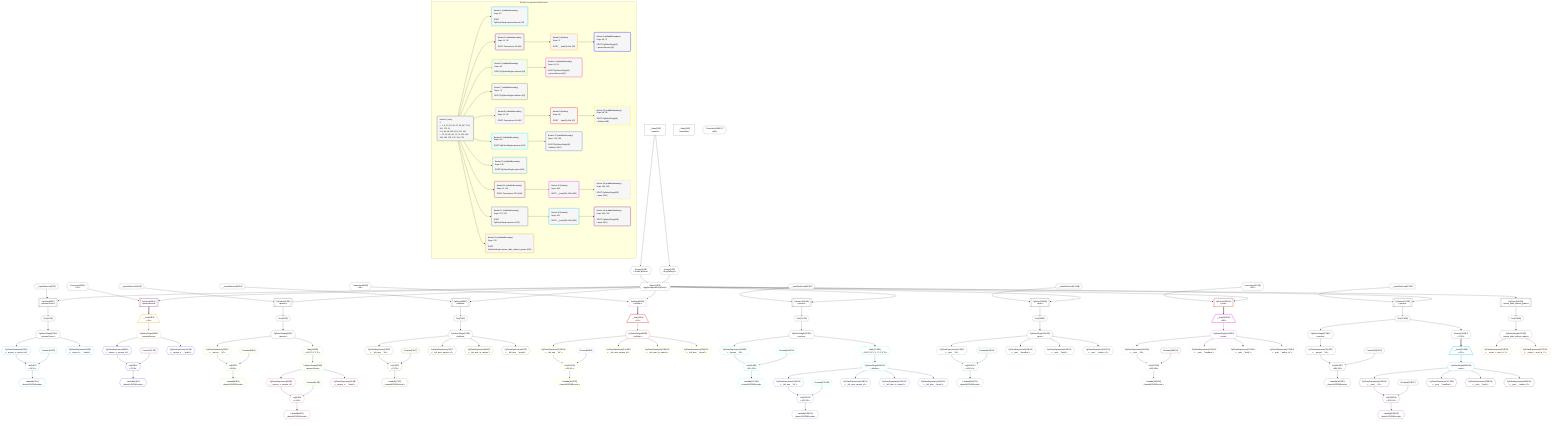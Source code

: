 %%{init: {'themeVariables': { 'fontSize': '12px'}}}%%
graph TD
    classDef path fill:#eee,stroke:#000,color:#000
    classDef plan fill:#fff,stroke-width:1px,color:#000
    classDef itemplan fill:#fff,stroke-width:2px,color:#000
    classDef unbatchedplan fill:#dff,stroke-width:1px,color:#000
    classDef sideeffectplan fill:#fcc,stroke-width:2px,color:#000
    classDef bucket fill:#f6f6f6,color:#000,stroke-width:2px,text-align:left


    %% define steps
    __Value3["__Value[3∈0]<br />ᐸcontextᐳ"]:::plan
    __Value5["__Value[5∈0]<br />ᐸrootValueᐳ"]:::plan
    __InputStaticLeaf7{{"__InputStaticLeaf[7∈0]"}}:::plan
    Access9{{"Access[9∈0]<br />ᐸ3.pgSettingsᐳ"}}:::plan
    Access10{{"Access[10∈0]<br />ᐸ3.withPgClientᐳ"}}:::plan
    Object11{{"Object[11∈0]<br />ᐸ{pgSettings,withPgClient}ᐳ"}}:::plan
    PgSelect8[["PgSelect[8∈0]<br />ᐸpersonSecretᐳ"]]:::plan
    First12{{"First[12∈0]"}}:::plan
    PgSelectSingle13{{"PgSelectSingle[13∈0]<br />ᐸpersonSecretᐳ"}}:::plan
    Constant14{{"Constant[14∈1]"}}:::plan
    PgClassExpression15{{"PgClassExpression[15∈1]<br />ᐸ__person_s...person_id”ᐳ"}}:::plan
    List16{{"List[16∈1]<br />ᐸ14,15ᐳ"}}:::plan
    Lambda17{{"Lambda[17∈1]<br />ᐸbase64JSONEncodeᐳ"}}:::plan
    PgClassExpression19{{"PgClassExpression[19∈1]<br />ᐸ__person_s..._.”sekrit”ᐳ"}}:::plan
    Connection33{{"Connection[33∈0]<br />ᐸ29ᐳ"}}:::plan
    PgSelect34[["PgSelect[34∈2]<br />ᐸpersonSecretᐳ"]]:::plan
    __Item35[/"__Item[35∈3]<br />ᐸ34ᐳ"\]:::itemplan
    PgSelectSingle36{{"PgSelectSingle[36∈3]<br />ᐸpersonSecretᐳ"}}:::plan
    Constant37{{"Constant[37∈2]"}}:::plan
    PgClassExpression38{{"PgClassExpression[38∈4]<br />ᐸ__person_s...person_id”ᐳ"}}:::plan
    List39{{"List[39∈4]<br />ᐸ37,38ᐳ"}}:::plan
    Lambda40{{"Lambda[40∈4]<br />ᐸbase64JSONEncodeᐳ"}}:::plan
    PgClassExpression42{{"PgClassExpression[42∈4]<br />ᐸ__person_s..._.”sekrit”ᐳ"}}:::plan
    __InputStaticLeaf43{{"__InputStaticLeaf[43∈0]"}}:::plan
    PgSelect44[["PgSelect[44∈0]<br />ᐸpersonᐳ"]]:::plan
    First48{{"First[48∈0]"}}:::plan
    PgSelectSingle49{{"PgSelectSingle[49∈0]<br />ᐸpersonᐳ"}}:::plan
    Constant50{{"Constant[50∈5]"}}:::plan
    PgClassExpression51{{"PgClassExpression[51∈5]<br />ᐸ__person__.”id”ᐳ"}}:::plan
    List52{{"List[52∈5]<br />ᐸ50,51ᐳ"}}:::plan
    Lambda53{{"Lambda[53∈5]<br />ᐸbase64JSONEncodeᐳ"}}:::plan
    Map218{{"Map[218∈5]<br />ᐸ49:{”0”:0,”1”:1}ᐳ"}}:::plan
    PgSelectSingle60{{"PgSelectSingle[60∈5]<br />ᐸpersonSecretᐳ"}}:::plan
    Constant61{{"Constant[61∈5]"}}:::plan
    PgClassExpression62{{"PgClassExpression[62∈6]<br />ᐸ__person_s...person_id”ᐳ"}}:::plan
    List63{{"List[63∈6]<br />ᐸ61,62ᐳ"}}:::plan
    Lambda64{{"Lambda[64∈6]<br />ᐸbase64JSONEncodeᐳ"}}:::plan
    PgClassExpression66{{"PgClassExpression[66∈6]<br />ᐸ__person_s..._.”sekrit”ᐳ"}}:::plan
    __InputStaticLeaf67{{"__InputStaticLeaf[67∈0]"}}:::plan
    PgSelect68[["PgSelect[68∈0]<br />ᐸleftArmᐳ"]]:::plan
    First72{{"First[72∈0]"}}:::plan
    PgSelectSingle73{{"PgSelectSingle[73∈0]<br />ᐸleftArmᐳ"}}:::plan
    Constant74{{"Constant[74∈7]"}}:::plan
    PgClassExpression75{{"PgClassExpression[75∈7]<br />ᐸ__left_arm__.”id”ᐳ"}}:::plan
    List76{{"List[76∈7]<br />ᐸ74,75ᐳ"}}:::plan
    Lambda77{{"Lambda[77∈7]<br />ᐸbase64JSONEncodeᐳ"}}:::plan
    PgClassExpression79{{"PgClassExpression[79∈7]<br />ᐸ__left_arm...person_id”ᐳ"}}:::plan
    PgClassExpression80{{"PgClassExpression[80∈7]<br />ᐸ__left_arm...in_metres”ᐳ"}}:::plan
    PgClassExpression81{{"PgClassExpression[81∈7]<br />ᐸ__left_arm__.”mood”ᐳ"}}:::plan
    Connection95{{"Connection[95∈0]<br />ᐸ91ᐳ"}}:::plan
    PgSelect96[["PgSelect[96∈8]<br />ᐸleftArmᐳ"]]:::plan
    __Item97[/"__Item[97∈9]<br />ᐸ96ᐳ"\]:::itemplan
    PgSelectSingle98{{"PgSelectSingle[98∈9]<br />ᐸleftArmᐳ"}}:::plan
    Constant99{{"Constant[99∈8]"}}:::plan
    PgClassExpression100{{"PgClassExpression[100∈10]<br />ᐸ__left_arm__.”id”ᐳ"}}:::plan
    List101{{"List[101∈10]<br />ᐸ99,100ᐳ"}}:::plan
    Lambda102{{"Lambda[102∈10]<br />ᐸbase64JSONEncodeᐳ"}}:::plan
    PgClassExpression104{{"PgClassExpression[104∈10]<br />ᐸ__left_arm...person_id”ᐳ"}}:::plan
    PgClassExpression105{{"PgClassExpression[105∈10]<br />ᐸ__left_arm...in_metres”ᐳ"}}:::plan
    PgClassExpression106{{"PgClassExpression[106∈10]<br />ᐸ__left_arm__.”mood”ᐳ"}}:::plan
    __InputStaticLeaf107{{"__InputStaticLeaf[107∈0]"}}:::plan
    PgSelect108[["PgSelect[108∈0]<br />ᐸpersonᐳ"]]:::plan
    First112{{"First[112∈0]"}}:::plan
    PgSelectSingle113{{"PgSelectSingle[113∈0]<br />ᐸpersonᐳ"}}:::plan
    Constant114{{"Constant[114∈11]"}}:::plan
    PgClassExpression115{{"PgClassExpression[115∈11]<br />ᐸ__person__.”id”ᐳ"}}:::plan
    List116{{"List[116∈11]<br />ᐸ114,115ᐳ"}}:::plan
    Lambda117{{"Lambda[117∈11]<br />ᐸbase64JSONEncodeᐳ"}}:::plan
    Map221{{"Map[221∈11]<br />ᐸ113:{”0”:0,”1”:1,”2”:2,”3”:3}ᐳ"}}:::plan
    PgSelectSingle124{{"PgSelectSingle[124∈11]<br />ᐸleftArmᐳ"}}:::plan
    Constant125{{"Constant[125∈11]"}}:::plan
    PgClassExpression126{{"PgClassExpression[126∈12]<br />ᐸ__left_arm__.”id”ᐳ"}}:::plan
    List127{{"List[127∈12]<br />ᐸ125,126ᐳ"}}:::plan
    Lambda128{{"Lambda[128∈12]<br />ᐸbase64JSONEncodeᐳ"}}:::plan
    PgClassExpression130{{"PgClassExpression[130∈12]<br />ᐸ__left_arm...person_id”ᐳ"}}:::plan
    PgClassExpression131{{"PgClassExpression[131∈12]<br />ᐸ__left_arm...in_metres”ᐳ"}}:::plan
    PgClassExpression132{{"PgClassExpression[132∈12]<br />ᐸ__left_arm__.”mood”ᐳ"}}:::plan
    __InputStaticLeaf133{{"__InputStaticLeaf[133∈0]"}}:::plan
    PgSelect134[["PgSelect[134∈0]<br />ᐸpostᐳ"]]:::plan
    First138{{"First[138∈0]"}}:::plan
    PgSelectSingle139{{"PgSelectSingle[139∈0]<br />ᐸpostᐳ"}}:::plan
    Constant140{{"Constant[140∈13]"}}:::plan
    PgClassExpression141{{"PgClassExpression[141∈13]<br />ᐸ__post__.”id”ᐳ"}}:::plan
    List142{{"List[142∈13]<br />ᐸ140,141ᐳ"}}:::plan
    Lambda143{{"Lambda[143∈13]<br />ᐸbase64JSONEncodeᐳ"}}:::plan
    PgClassExpression145{{"PgClassExpression[145∈13]<br />ᐸ__post__.”headline”ᐳ"}}:::plan
    PgClassExpression146{{"PgClassExpression[146∈13]<br />ᐸ__post__.”body”ᐳ"}}:::plan
    PgClassExpression147{{"PgClassExpression[147∈13]<br />ᐸ__post__.”author_id”ᐳ"}}:::plan
    Connection161{{"Connection[161∈0]<br />ᐸ157ᐳ"}}:::plan
    PgSelect162[["PgSelect[162∈14]<br />ᐸpostᐳ"]]:::plan
    __Item163[/"__Item[163∈15]<br />ᐸ162ᐳ"\]:::itemplan
    PgSelectSingle164{{"PgSelectSingle[164∈15]<br />ᐸpostᐳ"}}:::plan
    Constant165{{"Constant[165∈14]"}}:::plan
    PgClassExpression166{{"PgClassExpression[166∈16]<br />ᐸ__post__.”id”ᐳ"}}:::plan
    List167{{"List[167∈16]<br />ᐸ165,166ᐳ"}}:::plan
    Lambda168{{"Lambda[168∈16]<br />ᐸbase64JSONEncodeᐳ"}}:::plan
    PgClassExpression170{{"PgClassExpression[170∈16]<br />ᐸ__post__.”headline”ᐳ"}}:::plan
    PgClassExpression171{{"PgClassExpression[171∈16]<br />ᐸ__post__.”body”ᐳ"}}:::plan
    PgClassExpression172{{"PgClassExpression[172∈16]<br />ᐸ__post__.”author_id”ᐳ"}}:::plan
    __InputStaticLeaf173{{"__InputStaticLeaf[173∈0]"}}:::plan
    PgSelect174[["PgSelect[174∈0]<br />ᐸpersonᐳ"]]:::plan
    First178{{"First[178∈0]"}}:::plan
    PgSelectSingle179{{"PgSelectSingle[179∈0]<br />ᐸpersonᐳ"}}:::plan
    Constant180{{"Constant[180∈17]"}}:::plan
    PgClassExpression181{{"PgClassExpression[181∈17]<br />ᐸ__person__.”id”ᐳ"}}:::plan
    List182{{"List[182∈17]<br />ᐸ180,181ᐳ"}}:::plan
    Lambda183{{"Lambda[183∈17]<br />ᐸbase64JSONEncodeᐳ"}}:::plan
    Connection198{{"Connection[198∈17]<br />ᐸ194ᐳ"}}:::plan
    Access220{{"Access[220∈17]<br />ᐸ178.0ᐳ"}}:::plan
    __Item200[/"__Item[200∈18]<br />ᐸ220ᐳ"\]:::itemplan
    PgSelectSingle201{{"PgSelectSingle[201∈18]<br />ᐸpostᐳ"}}:::plan
    Constant202{{"Constant[202∈17]"}}:::plan
    PgClassExpression203{{"PgClassExpression[203∈19]<br />ᐸ__post__.”id”ᐳ"}}:::plan
    List204{{"List[204∈19]<br />ᐸ202,203ᐳ"}}:::plan
    Lambda205{{"Lambda[205∈19]<br />ᐸbase64JSONEncodeᐳ"}}:::plan
    PgClassExpression207{{"PgClassExpression[207∈19]<br />ᐸ__post__.”headline”ᐳ"}}:::plan
    PgClassExpression208{{"PgClassExpression[208∈19]<br />ᐸ__post__.”body”ᐳ"}}:::plan
    PgClassExpression209{{"PgClassExpression[209∈19]<br />ᐸ__post__.”author_id”ᐳ"}}:::plan
    PgSelect210[["PgSelect[210∈0]<br />ᐸreturn_table_without_grantsᐳ"]]:::plan
    First214{{"First[214∈0]"}}:::plan
    PgSelectSingle215{{"PgSelectSingle[215∈0]<br />ᐸreturn_table_without_grantsᐳ"}}:::plan
    PgClassExpression216{{"PgClassExpression[216∈20]<br />ᐸ__return_t...rson_id_1”ᐳ"}}:::plan
    PgClassExpression217{{"PgClassExpression[217∈20]<br />ᐸ__return_t...rson_id_2”ᐳ"}}:::plan

    %% plan dependencies
    __Value3 --> Access9
    __Value3 --> Access10
    Access9 & Access10 --> Object11
    Object11 & __InputStaticLeaf7 --> PgSelect8
    PgSelect8 --> First12
    First12 --> PgSelectSingle13
    PgSelectSingle13 --> PgClassExpression15
    Constant14 & PgClassExpression15 --> List16
    List16 --> Lambda17
    PgSelectSingle13 --> PgClassExpression19
    Object11 & Connection33 --> PgSelect34
    PgSelect34 ==> __Item35
    __Item35 --> PgSelectSingle36
    PgSelectSingle36 --> PgClassExpression38
    Constant37 & PgClassExpression38 --> List39
    List39 --> Lambda40
    PgSelectSingle36 --> PgClassExpression42
    Object11 & __InputStaticLeaf43 --> PgSelect44
    PgSelect44 --> First48
    First48 --> PgSelectSingle49
    PgSelectSingle49 --> PgClassExpression51
    Constant50 & PgClassExpression51 --> List52
    List52 --> Lambda53
    PgSelectSingle49 --> Map218
    Map218 --> PgSelectSingle60
    PgSelectSingle60 --> PgClassExpression62
    Constant61 & PgClassExpression62 --> List63
    List63 --> Lambda64
    PgSelectSingle60 --> PgClassExpression66
    Object11 & __InputStaticLeaf67 --> PgSelect68
    PgSelect68 --> First72
    First72 --> PgSelectSingle73
    PgSelectSingle73 --> PgClassExpression75
    Constant74 & PgClassExpression75 --> List76
    List76 --> Lambda77
    PgSelectSingle73 --> PgClassExpression79
    PgSelectSingle73 --> PgClassExpression80
    PgSelectSingle73 --> PgClassExpression81
    Object11 & Connection95 --> PgSelect96
    PgSelect96 ==> __Item97
    __Item97 --> PgSelectSingle98
    PgSelectSingle98 --> PgClassExpression100
    Constant99 & PgClassExpression100 --> List101
    List101 --> Lambda102
    PgSelectSingle98 --> PgClassExpression104
    PgSelectSingle98 --> PgClassExpression105
    PgSelectSingle98 --> PgClassExpression106
    Object11 & __InputStaticLeaf107 --> PgSelect108
    PgSelect108 --> First112
    First112 --> PgSelectSingle113
    PgSelectSingle113 --> PgClassExpression115
    Constant114 & PgClassExpression115 --> List116
    List116 --> Lambda117
    PgSelectSingle113 --> Map221
    Map221 --> PgSelectSingle124
    PgSelectSingle124 --> PgClassExpression126
    Constant125 & PgClassExpression126 --> List127
    List127 --> Lambda128
    PgSelectSingle124 --> PgClassExpression130
    PgSelectSingle124 --> PgClassExpression131
    PgSelectSingle124 --> PgClassExpression132
    Object11 & __InputStaticLeaf133 --> PgSelect134
    PgSelect134 --> First138
    First138 --> PgSelectSingle139
    PgSelectSingle139 --> PgClassExpression141
    Constant140 & PgClassExpression141 --> List142
    List142 --> Lambda143
    PgSelectSingle139 --> PgClassExpression145
    PgSelectSingle139 --> PgClassExpression146
    PgSelectSingle139 --> PgClassExpression147
    Object11 & Connection161 --> PgSelect162
    PgSelect162 ==> __Item163
    __Item163 --> PgSelectSingle164
    PgSelectSingle164 --> PgClassExpression166
    Constant165 & PgClassExpression166 --> List167
    List167 --> Lambda168
    PgSelectSingle164 --> PgClassExpression170
    PgSelectSingle164 --> PgClassExpression171
    PgSelectSingle164 --> PgClassExpression172
    Object11 & __InputStaticLeaf173 --> PgSelect174
    PgSelect174 --> First178
    First178 --> PgSelectSingle179
    PgSelectSingle179 --> PgClassExpression181
    Constant180 & PgClassExpression181 --> List182
    List182 --> Lambda183
    First178 --> Access220
    Access220 ==> __Item200
    __Item200 --> PgSelectSingle201
    PgSelectSingle201 --> PgClassExpression203
    Constant202 & PgClassExpression203 --> List204
    List204 --> Lambda205
    PgSelectSingle201 --> PgClassExpression207
    PgSelectSingle201 --> PgClassExpression208
    PgSelectSingle201 --> PgClassExpression209
    Object11 --> PgSelect210
    PgSelect210 --> First214
    First214 --> PgSelectSingle215
    PgSelectSingle215 --> PgClassExpression216
    PgSelectSingle215 --> PgClassExpression217

    subgraph "Buckets for queries/v4/rbac.basic"
    Bucket0("Bucket 0 (root)<br />1: <br />ᐳ: 7, 9, 10, 33, 43, 67, 95, 107, 133, 161, 173, 11<br />2: 8, 44, 68, 108, 134, 174, 210<br />ᐳ: 12, 13, 48, 49, 72, 73, 112, 113, 138, 139, 178, 179, 214, 215"):::bucket
    classDef bucket0 stroke:#696969
    class Bucket0,__Value3,__Value5,__InputStaticLeaf7,PgSelect8,Access9,Access10,Object11,First12,PgSelectSingle13,Connection33,__InputStaticLeaf43,PgSelect44,First48,PgSelectSingle49,__InputStaticLeaf67,PgSelect68,First72,PgSelectSingle73,Connection95,__InputStaticLeaf107,PgSelect108,First112,PgSelectSingle113,__InputStaticLeaf133,PgSelect134,First138,PgSelectSingle139,Connection161,__InputStaticLeaf173,PgSelect174,First178,PgSelectSingle179,PgSelect210,First214,PgSelectSingle215 bucket0
    Bucket1("Bucket 1 (nullableBoundary)<br />Deps: 13<br /><br />ROOT PgSelectSingleᐸpersonSecretᐳ[13]"):::bucket
    classDef bucket1 stroke:#00bfff
    class Bucket1,Constant14,PgClassExpression15,List16,Lambda17,PgClassExpression19 bucket1
    Bucket2("Bucket 2 (nullableBoundary)<br />Deps: 11, 33<br /><br />ROOT Connectionᐸ29ᐳ[33]"):::bucket
    classDef bucket2 stroke:#7f007f
    class Bucket2,PgSelect34,Constant37 bucket2
    Bucket3("Bucket 3 (listItem)<br />Deps: 37<br /><br />ROOT __Item{3}ᐸ34ᐳ[35]"):::bucket
    classDef bucket3 stroke:#ffa500
    class Bucket3,__Item35,PgSelectSingle36 bucket3
    Bucket4("Bucket 4 (nullableBoundary)<br />Deps: 36, 37<br /><br />ROOT PgSelectSingle{3}ᐸpersonSecretᐳ[36]"):::bucket
    classDef bucket4 stroke:#0000ff
    class Bucket4,PgClassExpression38,List39,Lambda40,PgClassExpression42 bucket4
    Bucket5("Bucket 5 (nullableBoundary)<br />Deps: 49<br /><br />ROOT PgSelectSingleᐸpersonᐳ[49]"):::bucket
    classDef bucket5 stroke:#7fff00
    class Bucket5,Constant50,PgClassExpression51,List52,Lambda53,PgSelectSingle60,Constant61,Map218 bucket5
    Bucket6("Bucket 6 (nullableBoundary)<br />Deps: 60, 61<br /><br />ROOT PgSelectSingle{5}ᐸpersonSecretᐳ[60]"):::bucket
    classDef bucket6 stroke:#ff1493
    class Bucket6,PgClassExpression62,List63,Lambda64,PgClassExpression66 bucket6
    Bucket7("Bucket 7 (nullableBoundary)<br />Deps: 73<br /><br />ROOT PgSelectSingleᐸleftArmᐳ[73]"):::bucket
    classDef bucket7 stroke:#808000
    class Bucket7,Constant74,PgClassExpression75,List76,Lambda77,PgClassExpression79,PgClassExpression80,PgClassExpression81 bucket7
    Bucket8("Bucket 8 (nullableBoundary)<br />Deps: 11, 95<br /><br />ROOT Connectionᐸ91ᐳ[95]"):::bucket
    classDef bucket8 stroke:#dda0dd
    class Bucket8,PgSelect96,Constant99 bucket8
    Bucket9("Bucket 9 (listItem)<br />Deps: 99<br /><br />ROOT __Item{9}ᐸ96ᐳ[97]"):::bucket
    classDef bucket9 stroke:#ff0000
    class Bucket9,__Item97,PgSelectSingle98 bucket9
    Bucket10("Bucket 10 (nullableBoundary)<br />Deps: 98, 99<br /><br />ROOT PgSelectSingle{9}ᐸleftArmᐳ[98]"):::bucket
    classDef bucket10 stroke:#ffff00
    class Bucket10,PgClassExpression100,List101,Lambda102,PgClassExpression104,PgClassExpression105,PgClassExpression106 bucket10
    Bucket11("Bucket 11 (nullableBoundary)<br />Deps: 113<br /><br />ROOT PgSelectSingleᐸpersonᐳ[113]"):::bucket
    classDef bucket11 stroke:#00ffff
    class Bucket11,Constant114,PgClassExpression115,List116,Lambda117,PgSelectSingle124,Constant125,Map221 bucket11
    Bucket12("Bucket 12 (nullableBoundary)<br />Deps: 124, 125<br /><br />ROOT PgSelectSingle{11}ᐸleftArmᐳ[124]"):::bucket
    classDef bucket12 stroke:#4169e1
    class Bucket12,PgClassExpression126,List127,Lambda128,PgClassExpression130,PgClassExpression131,PgClassExpression132 bucket12
    Bucket13("Bucket 13 (nullableBoundary)<br />Deps: 139<br /><br />ROOT PgSelectSingleᐸpostᐳ[139]"):::bucket
    classDef bucket13 stroke:#3cb371
    class Bucket13,Constant140,PgClassExpression141,List142,Lambda143,PgClassExpression145,PgClassExpression146,PgClassExpression147 bucket13
    Bucket14("Bucket 14 (nullableBoundary)<br />Deps: 11, 161<br /><br />ROOT Connectionᐸ157ᐳ[161]"):::bucket
    classDef bucket14 stroke:#a52a2a
    class Bucket14,PgSelect162,Constant165 bucket14
    Bucket15("Bucket 15 (listItem)<br />Deps: 165<br /><br />ROOT __Item{15}ᐸ162ᐳ[163]"):::bucket
    classDef bucket15 stroke:#ff00ff
    class Bucket15,__Item163,PgSelectSingle164 bucket15
    Bucket16("Bucket 16 (nullableBoundary)<br />Deps: 164, 165<br /><br />ROOT PgSelectSingle{15}ᐸpostᐳ[164]"):::bucket
    classDef bucket16 stroke:#f5deb3
    class Bucket16,PgClassExpression166,List167,Lambda168,PgClassExpression170,PgClassExpression171,PgClassExpression172 bucket16
    Bucket17("Bucket 17 (nullableBoundary)<br />Deps: 179, 178<br /><br />ROOT PgSelectSingleᐸpersonᐳ[179]"):::bucket
    classDef bucket17 stroke:#696969
    class Bucket17,Constant180,PgClassExpression181,List182,Lambda183,Connection198,Constant202,Access220 bucket17
    Bucket18("Bucket 18 (listItem)<br />Deps: 202<br /><br />ROOT __Item{18}ᐸ220ᐳ[200]"):::bucket
    classDef bucket18 stroke:#00bfff
    class Bucket18,__Item200,PgSelectSingle201 bucket18
    Bucket19("Bucket 19 (nullableBoundary)<br />Deps: 201, 202<br /><br />ROOT PgSelectSingle{18}ᐸpostᐳ[201]"):::bucket
    classDef bucket19 stroke:#7f007f
    class Bucket19,PgClassExpression203,List204,Lambda205,PgClassExpression207,PgClassExpression208,PgClassExpression209 bucket19
    Bucket20("Bucket 20 (nullableBoundary)<br />Deps: 215<br /><br />ROOT PgSelectSingleᐸreturn_table_without_grantsᐳ[215]"):::bucket
    classDef bucket20 stroke:#ffa500
    class Bucket20,PgClassExpression216,PgClassExpression217 bucket20
    Bucket0 --> Bucket1 & Bucket2 & Bucket5 & Bucket7 & Bucket8 & Bucket11 & Bucket13 & Bucket14 & Bucket17 & Bucket20
    Bucket2 --> Bucket3
    Bucket3 --> Bucket4
    Bucket5 --> Bucket6
    Bucket8 --> Bucket9
    Bucket9 --> Bucket10
    Bucket11 --> Bucket12
    Bucket14 --> Bucket15
    Bucket15 --> Bucket16
    Bucket17 --> Bucket18
    Bucket18 --> Bucket19
    end